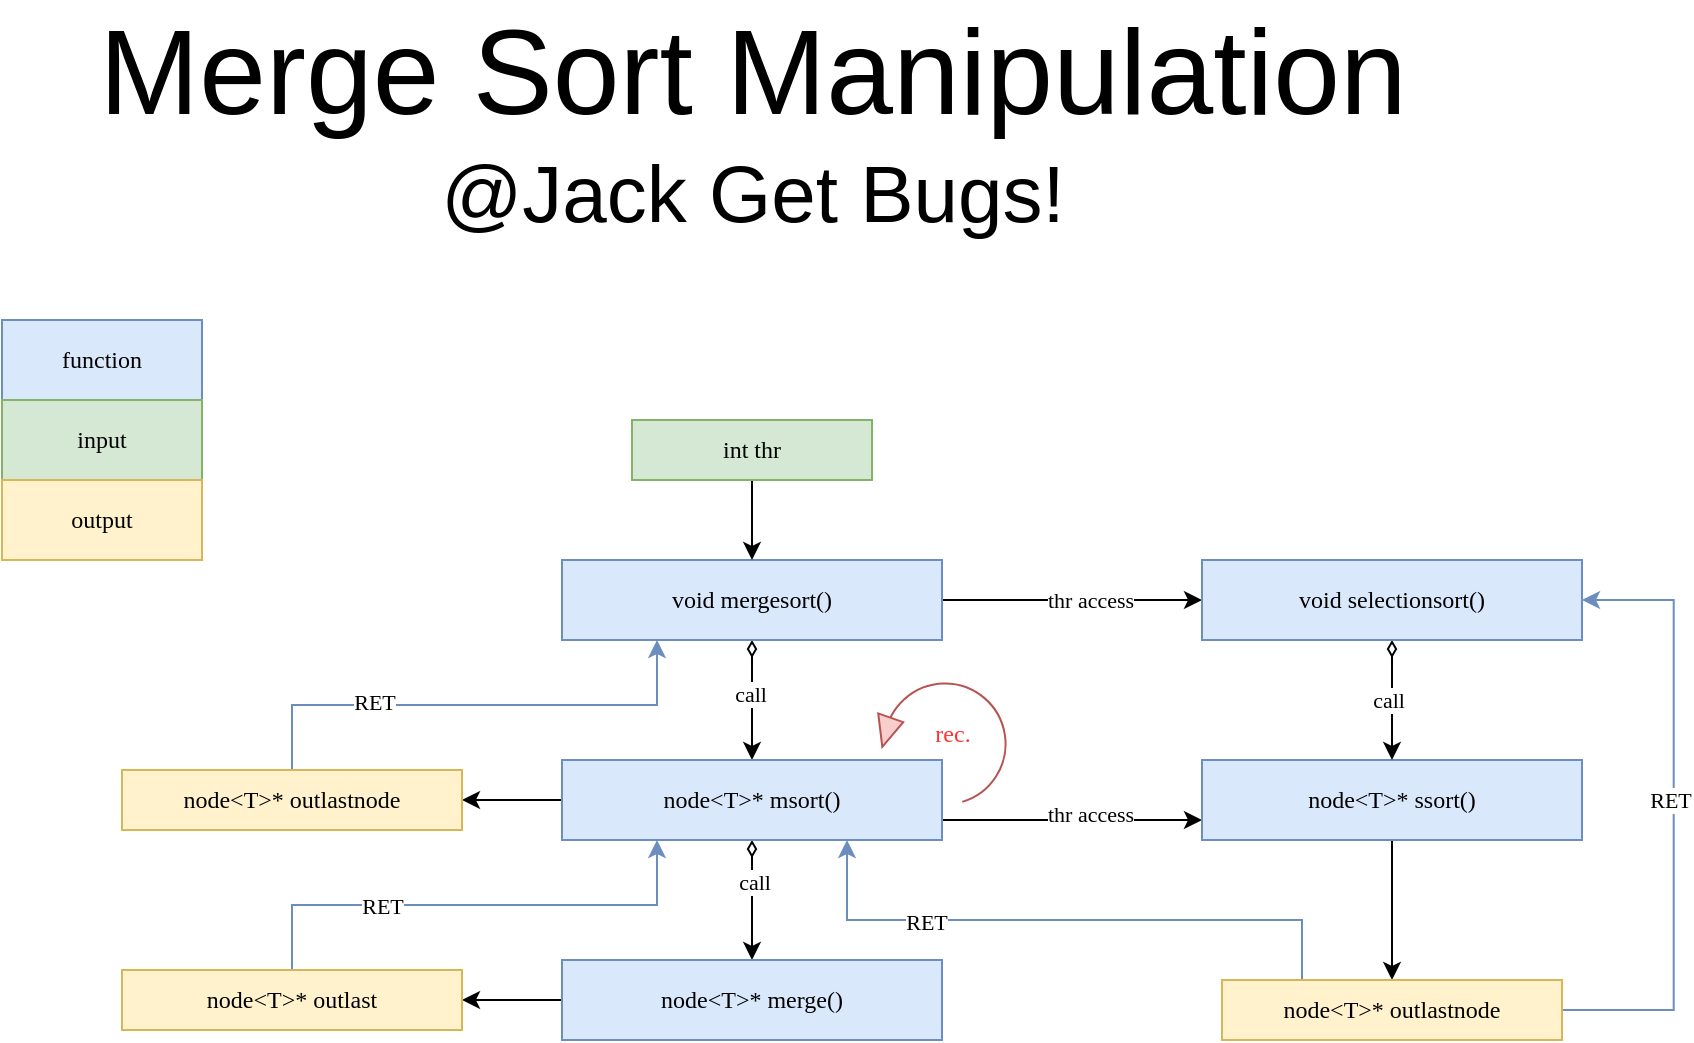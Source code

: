<mxfile version="14.1.8" type="device"><diagram id="G9-X_xBkzUeFhUpbImwi" name="第 1 页"><mxGraphModel dx="1113" dy="853" grid="1" gridSize="10" guides="1" tooltips="1" connect="1" arrows="1" fold="1" page="1" pageScale="1" pageWidth="827" pageHeight="1169" math="0" shadow="0"><root><mxCell id="0"/><mxCell id="1" parent="0"/><mxCell id="ZyinN2AhHsssX9W0a1aR-12" style="edgeStyle=orthogonalEdgeStyle;rounded=0;orthogonalLoop=1;jettySize=auto;html=1;exitX=0.5;exitY=1;exitDx=0;exitDy=0;entryX=0.5;entryY=0;entryDx=0;entryDy=0;fontFamily=Verdana;startArrow=diamondThin;startFill=0;" edge="1" parent="1" source="ZyinN2AhHsssX9W0a1aR-1" target="ZyinN2AhHsssX9W0a1aR-2"><mxGeometry relative="1" as="geometry"/></mxCell><mxCell id="ZyinN2AhHsssX9W0a1aR-13" value="call" style="edgeLabel;html=1;align=center;verticalAlign=middle;resizable=0;points=[];fontFamily=Verdana;" vertex="1" connectable="0" parent="ZyinN2AhHsssX9W0a1aR-12"><mxGeometry x="-0.092" y="-1" relative="1" as="geometry"><mxPoint as="offset"/></mxGeometry></mxCell><mxCell id="ZyinN2AhHsssX9W0a1aR-47" style="edgeStyle=orthogonalEdgeStyle;rounded=0;orthogonalLoop=1;jettySize=auto;html=1;exitX=1;exitY=0.5;exitDx=0;exitDy=0;entryX=0;entryY=0.5;entryDx=0;entryDy=0;startArrow=none;startFill=0;fontFamily=Verdana;fontColor=#000000;" edge="1" parent="1" source="ZyinN2AhHsssX9W0a1aR-1" target="ZyinN2AhHsssX9W0a1aR-28"><mxGeometry relative="1" as="geometry"/></mxCell><mxCell id="ZyinN2AhHsssX9W0a1aR-49" value="thr access" style="edgeLabel;html=1;align=center;verticalAlign=middle;resizable=0;points=[];fontFamily=Verdana;fontColor=#000000;" vertex="1" connectable="0" parent="ZyinN2AhHsssX9W0a1aR-47"><mxGeometry x="-0.201" y="-2" relative="1" as="geometry"><mxPoint x="22.24" y="-2" as="offset"/></mxGeometry></mxCell><mxCell id="ZyinN2AhHsssX9W0a1aR-1" value="void mergesort()" style="rounded=0;whiteSpace=wrap;html=1;fontFamily=Verdana;fillColor=#dae8fc;strokeColor=#6c8ebf;" vertex="1" parent="1"><mxGeometry x="360" y="310" width="190" height="40" as="geometry"/></mxCell><mxCell id="ZyinN2AhHsssX9W0a1aR-14" style="edgeStyle=orthogonalEdgeStyle;rounded=0;orthogonalLoop=1;jettySize=auto;html=1;exitX=0.5;exitY=1;exitDx=0;exitDy=0;entryX=0.5;entryY=0;entryDx=0;entryDy=0;fontFamily=Verdana;startArrow=diamondThin;startFill=0;" edge="1" parent="1" source="ZyinN2AhHsssX9W0a1aR-2" target="ZyinN2AhHsssX9W0a1aR-3"><mxGeometry relative="1" as="geometry"/></mxCell><mxCell id="ZyinN2AhHsssX9W0a1aR-15" value="call" style="edgeLabel;html=1;align=center;verticalAlign=middle;resizable=0;points=[];fontFamily=Verdana;" vertex="1" connectable="0" parent="ZyinN2AhHsssX9W0a1aR-14"><mxGeometry x="-0.299" y="1" relative="1" as="geometry"><mxPoint as="offset"/></mxGeometry></mxCell><mxCell id="ZyinN2AhHsssX9W0a1aR-17" style="edgeStyle=orthogonalEdgeStyle;rounded=0;orthogonalLoop=1;jettySize=auto;html=1;exitX=0;exitY=0.5;exitDx=0;exitDy=0;entryX=1;entryY=0.5;entryDx=0;entryDy=0;fontFamily=Verdana;" edge="1" parent="1" source="ZyinN2AhHsssX9W0a1aR-2" target="ZyinN2AhHsssX9W0a1aR-16"><mxGeometry relative="1" as="geometry"/></mxCell><mxCell id="ZyinN2AhHsssX9W0a1aR-50" style="edgeStyle=orthogonalEdgeStyle;rounded=0;orthogonalLoop=1;jettySize=auto;html=1;exitX=1;exitY=0.75;exitDx=0;exitDy=0;entryX=0;entryY=0.75;entryDx=0;entryDy=0;startArrow=none;startFill=0;fontFamily=Verdana;fontColor=#000000;" edge="1" parent="1" source="ZyinN2AhHsssX9W0a1aR-2" target="ZyinN2AhHsssX9W0a1aR-27"><mxGeometry relative="1" as="geometry"/></mxCell><mxCell id="ZyinN2AhHsssX9W0a1aR-51" value="thr access" style="edgeLabel;html=1;align=center;verticalAlign=middle;resizable=0;points=[];fontFamily=Verdana;fontColor=#000000;" vertex="1" connectable="0" parent="ZyinN2AhHsssX9W0a1aR-50"><mxGeometry x="0.134" y="3" relative="1" as="geometry"><mxPoint as="offset"/></mxGeometry></mxCell><mxCell id="ZyinN2AhHsssX9W0a1aR-2" value="node&amp;lt;T&amp;gt;* msort()" style="rounded=0;whiteSpace=wrap;html=1;fontFamily=Verdana;fillColor=#dae8fc;strokeColor=#6c8ebf;" vertex="1" parent="1"><mxGeometry x="360" y="410" width="190" height="40" as="geometry"/></mxCell><mxCell id="ZyinN2AhHsssX9W0a1aR-21" style="edgeStyle=orthogonalEdgeStyle;rounded=0;orthogonalLoop=1;jettySize=auto;html=1;exitX=0;exitY=0.5;exitDx=0;exitDy=0;entryX=1;entryY=0.5;entryDx=0;entryDy=0;startArrow=none;startFill=0;fontFamily=Verdana;" edge="1" parent="1" source="ZyinN2AhHsssX9W0a1aR-3" target="ZyinN2AhHsssX9W0a1aR-20"><mxGeometry relative="1" as="geometry"/></mxCell><mxCell id="ZyinN2AhHsssX9W0a1aR-3" value="node&amp;lt;T&amp;gt;* merge()" style="rounded=0;whiteSpace=wrap;html=1;fontFamily=Verdana;fillColor=#dae8fc;strokeColor=#6c8ebf;" vertex="1" parent="1"><mxGeometry x="360" y="510" width="190" height="40" as="geometry"/></mxCell><mxCell id="ZyinN2AhHsssX9W0a1aR-46" style="edgeStyle=orthogonalEdgeStyle;rounded=0;orthogonalLoop=1;jettySize=auto;html=1;exitX=0.5;exitY=1;exitDx=0;exitDy=0;entryX=0.5;entryY=0;entryDx=0;entryDy=0;startArrow=none;startFill=0;fontFamily=Verdana;fontColor=#000000;" edge="1" parent="1" source="ZyinN2AhHsssX9W0a1aR-4" target="ZyinN2AhHsssX9W0a1aR-1"><mxGeometry relative="1" as="geometry"/></mxCell><mxCell id="ZyinN2AhHsssX9W0a1aR-4" value="int thr" style="rounded=0;whiteSpace=wrap;html=1;fontFamily=Verdana;fillColor=#d5e8d4;strokeColor=#82b366;" vertex="1" parent="1"><mxGeometry x="395" y="240" width="120" height="30" as="geometry"/></mxCell><mxCell id="ZyinN2AhHsssX9W0a1aR-18" style="edgeStyle=orthogonalEdgeStyle;rounded=0;orthogonalLoop=1;jettySize=auto;html=1;exitX=0.5;exitY=0;exitDx=0;exitDy=0;entryX=0.25;entryY=1;entryDx=0;entryDy=0;startArrow=none;startFill=0;fontFamily=Verdana;fillColor=#dae8fc;strokeColor=#6c8ebf;" edge="1" parent="1" source="ZyinN2AhHsssX9W0a1aR-16" target="ZyinN2AhHsssX9W0a1aR-1"><mxGeometry relative="1" as="geometry"/></mxCell><mxCell id="ZyinN2AhHsssX9W0a1aR-19" value="RET" style="edgeLabel;html=1;align=center;verticalAlign=middle;resizable=0;points=[];fontFamily=Verdana;" vertex="1" connectable="0" parent="ZyinN2AhHsssX9W0a1aR-18"><mxGeometry x="-0.406" y="2" relative="1" as="geometry"><mxPoint as="offset"/></mxGeometry></mxCell><mxCell id="ZyinN2AhHsssX9W0a1aR-16" value="node&amp;lt;T&amp;gt;* outlastnode" style="rounded=0;whiteSpace=wrap;html=1;fontFamily=Verdana;fillColor=#fff2cc;strokeColor=#d6b656;" vertex="1" parent="1"><mxGeometry x="140" y="415" width="170" height="30" as="geometry"/></mxCell><mxCell id="ZyinN2AhHsssX9W0a1aR-22" style="edgeStyle=orthogonalEdgeStyle;rounded=0;orthogonalLoop=1;jettySize=auto;html=1;exitX=0.5;exitY=0;exitDx=0;exitDy=0;entryX=0.25;entryY=1;entryDx=0;entryDy=0;startArrow=none;startFill=0;fontFamily=Verdana;fillColor=#dae8fc;strokeColor=#6c8ebf;" edge="1" parent="1" source="ZyinN2AhHsssX9W0a1aR-20" target="ZyinN2AhHsssX9W0a1aR-2"><mxGeometry relative="1" as="geometry"/></mxCell><mxCell id="ZyinN2AhHsssX9W0a1aR-23" value="RET" style="edgeLabel;html=1;align=center;verticalAlign=middle;resizable=0;points=[];fontFamily=Verdana;" vertex="1" connectable="0" parent="ZyinN2AhHsssX9W0a1aR-22"><mxGeometry x="-0.373" relative="1" as="geometry"><mxPoint as="offset"/></mxGeometry></mxCell><mxCell id="ZyinN2AhHsssX9W0a1aR-20" value="node&amp;lt;T&amp;gt;* outlast" style="rounded=0;whiteSpace=wrap;html=1;fontFamily=Verdana;fillColor=#fff2cc;strokeColor=#d6b656;" vertex="1" parent="1"><mxGeometry x="140" y="515" width="170" height="30" as="geometry"/></mxCell><mxCell id="ZyinN2AhHsssX9W0a1aR-24" value="" style="verticalLabelPosition=bottom;shadow=0;dashed=0;align=center;html=1;verticalAlign=top;shape=mxgraph.electrical.rot_mech.verticalLabelPosition=bottom;shadow=0;dashed=0;align=center;fillColor=#f8cecc;html=1;verticalAlign=top;strokeWidth=1;shape=mxgraph.electrical.rot_mech.rotation;fontFamily=Verdana;rotation=-140;strokeColor=#b85450;" vertex="1" parent="1"><mxGeometry x="520" y="370" width="69" height="54" as="geometry"/></mxCell><mxCell id="ZyinN2AhHsssX9W0a1aR-25" value="&lt;font&gt;&lt;font face=&quot;Helvetica&quot;&gt;&lt;span style=&quot;font-size: 60px&quot;&gt;Merge Sort Manipulation&lt;/span&gt;&lt;br&gt;&lt;font style=&quot;font-size: 40px&quot;&gt;@Jack Get Bugs!&lt;/font&gt;&lt;/font&gt;&lt;br&gt;&lt;/font&gt;" style="text;html=1;align=center;verticalAlign=middle;resizable=0;points=[];autosize=1;fontFamily=Verdana;" vertex="1" parent="1"><mxGeometry x="120" y="60" width="670" height="60" as="geometry"/></mxCell><mxCell id="ZyinN2AhHsssX9W0a1aR-52" style="edgeStyle=orthogonalEdgeStyle;rounded=0;orthogonalLoop=1;jettySize=auto;html=1;exitX=0.5;exitY=1;exitDx=0;exitDy=0;entryX=0.5;entryY=0;entryDx=0;entryDy=0;startArrow=none;startFill=0;fontFamily=Verdana;fontColor=#000000;" edge="1" parent="1" source="ZyinN2AhHsssX9W0a1aR-27" target="ZyinN2AhHsssX9W0a1aR-42"><mxGeometry relative="1" as="geometry"/></mxCell><mxCell id="ZyinN2AhHsssX9W0a1aR-27" value="node&amp;lt;T&amp;gt;* ssort()" style="rounded=0;whiteSpace=wrap;html=1;fontFamily=Verdana;fillColor=#dae8fc;strokeColor=#6c8ebf;" vertex="1" parent="1"><mxGeometry x="680" y="410" width="190" height="40" as="geometry"/></mxCell><mxCell id="ZyinN2AhHsssX9W0a1aR-36" style="edgeStyle=orthogonalEdgeStyle;rounded=0;orthogonalLoop=1;jettySize=auto;html=1;exitX=0.5;exitY=1;exitDx=0;exitDy=0;entryX=0.5;entryY=0;entryDx=0;entryDy=0;startArrow=diamondThin;startFill=0;fontFamily=Verdana;" edge="1" parent="1" source="ZyinN2AhHsssX9W0a1aR-28" target="ZyinN2AhHsssX9W0a1aR-27"><mxGeometry relative="1" as="geometry"/></mxCell><mxCell id="ZyinN2AhHsssX9W0a1aR-41" value="call" style="edgeLabel;html=1;align=center;verticalAlign=middle;resizable=0;points=[];fontFamily=Verdana;" vertex="1" connectable="0" parent="ZyinN2AhHsssX9W0a1aR-36"><mxGeometry x="-0.022" y="-2" relative="1" as="geometry"><mxPoint as="offset"/></mxGeometry></mxCell><mxCell id="ZyinN2AhHsssX9W0a1aR-28" value="void selectionsort()" style="rounded=0;whiteSpace=wrap;html=1;fontFamily=Verdana;fillColor=#dae8fc;strokeColor=#6c8ebf;" vertex="1" parent="1"><mxGeometry x="680" y="310" width="190" height="40" as="geometry"/></mxCell><mxCell id="ZyinN2AhHsssX9W0a1aR-29" value="function" style="rounded=0;whiteSpace=wrap;html=1;fontFamily=Verdana;fillColor=#dae8fc;strokeColor=#6c8ebf;" vertex="1" parent="1"><mxGeometry x="80" y="190" width="100" height="40" as="geometry"/></mxCell><mxCell id="ZyinN2AhHsssX9W0a1aR-30" value="input" style="rounded=0;whiteSpace=wrap;html=1;fontFamily=Verdana;fillColor=#d5e8d4;strokeColor=#82b366;" vertex="1" parent="1"><mxGeometry x="80" y="230" width="100" height="40" as="geometry"/></mxCell><mxCell id="ZyinN2AhHsssX9W0a1aR-31" value="output" style="rounded=0;whiteSpace=wrap;html=1;fontFamily=Verdana;fillColor=#fff2cc;strokeColor=#d6b656;" vertex="1" parent="1"><mxGeometry x="80" y="270" width="100" height="40" as="geometry"/></mxCell><mxCell id="ZyinN2AhHsssX9W0a1aR-40" value="rec." style="text;html=1;align=center;verticalAlign=middle;resizable=0;points=[];autosize=1;fontFamily=Verdana;fontColor=#FF3333;" vertex="1" parent="1"><mxGeometry x="534.5" y="387" width="40" height="20" as="geometry"/></mxCell><mxCell id="ZyinN2AhHsssX9W0a1aR-53" style="edgeStyle=orthogonalEdgeStyle;rounded=0;orthogonalLoop=1;jettySize=auto;html=1;exitX=1;exitY=0.5;exitDx=0;exitDy=0;entryX=1;entryY=0.5;entryDx=0;entryDy=0;startArrow=none;startFill=0;fontFamily=Verdana;fontColor=#000000;fillColor=#dae8fc;strokeColor=#6c8ebf;" edge="1" parent="1" source="ZyinN2AhHsssX9W0a1aR-42" target="ZyinN2AhHsssX9W0a1aR-28"><mxGeometry relative="1" as="geometry"><Array as="points"><mxPoint x="915.83" y="535"/><mxPoint x="915.83" y="330"/></Array></mxGeometry></mxCell><mxCell id="ZyinN2AhHsssX9W0a1aR-54" value="RET" style="edgeLabel;html=1;align=center;verticalAlign=middle;resizable=0;points=[];fontFamily=Verdana;fontColor=#000000;" vertex="1" connectable="0" parent="ZyinN2AhHsssX9W0a1aR-53"><mxGeometry x="-0.163" y="2" relative="1" as="geometry"><mxPoint y="-32.59" as="offset"/></mxGeometry></mxCell><mxCell id="ZyinN2AhHsssX9W0a1aR-55" style="edgeStyle=orthogonalEdgeStyle;rounded=0;orthogonalLoop=1;jettySize=auto;html=1;exitX=0;exitY=0.5;exitDx=0;exitDy=0;entryX=0.75;entryY=1;entryDx=0;entryDy=0;startArrow=none;startFill=0;fontFamily=Verdana;fontColor=#000000;fillColor=#dae8fc;strokeColor=#6c8ebf;" edge="1" parent="1" source="ZyinN2AhHsssX9W0a1aR-42" target="ZyinN2AhHsssX9W0a1aR-2"><mxGeometry relative="1" as="geometry"><Array as="points"><mxPoint x="730" y="535"/><mxPoint x="730" y="490"/><mxPoint x="503" y="490"/></Array></mxGeometry></mxCell><mxCell id="ZyinN2AhHsssX9W0a1aR-56" value="RET" style="edgeLabel;html=1;align=center;verticalAlign=middle;resizable=0;points=[];fontFamily=Verdana;fontColor=#000000;" vertex="1" connectable="0" parent="ZyinN2AhHsssX9W0a1aR-55"><mxGeometry x="-0.104" y="1" relative="1" as="geometry"><mxPoint x="-115.65" as="offset"/></mxGeometry></mxCell><mxCell id="ZyinN2AhHsssX9W0a1aR-42" value="node&amp;lt;T&amp;gt;* outlastnode" style="rounded=0;whiteSpace=wrap;html=1;fontFamily=Verdana;fillColor=#fff2cc;strokeColor=#d6b656;" vertex="1" parent="1"><mxGeometry x="690" y="520" width="170" height="30" as="geometry"/></mxCell></root></mxGraphModel></diagram></mxfile>